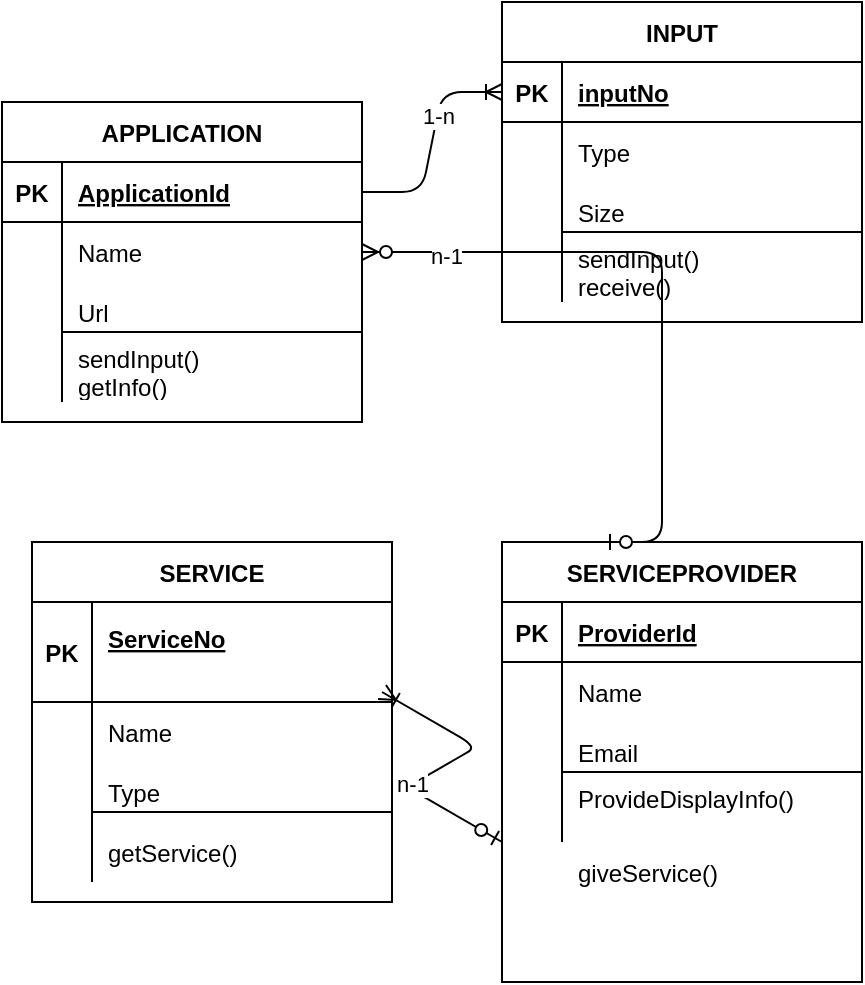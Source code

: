 <mxfile version="15.2.7" type="github">
  <diagram id="gNTGlM9QdNkEa6lOBbTF" name="Page-1">
    <mxGraphModel dx="946" dy="589" grid="1" gridSize="10" guides="1" tooltips="1" connect="1" arrows="1" fold="1" page="1" pageScale="1" pageWidth="850" pageHeight="1100" math="0" shadow="0">
      <root>
        <mxCell id="0" />
        <mxCell id="1" parent="0" />
        <mxCell id="rc0p9VyiuHvXQR9eddb2-8" value="APPLICATION" style="shape=table;startSize=30;container=1;collapsible=1;childLayout=tableLayout;fixedRows=1;rowLines=0;fontStyle=1;align=center;resizeLast=1;" vertex="1" parent="1">
          <mxGeometry x="10" y="430" width="180" height="160" as="geometry" />
        </mxCell>
        <mxCell id="rc0p9VyiuHvXQR9eddb2-9" value="" style="shape=partialRectangle;collapsible=0;dropTarget=0;pointerEvents=0;fillColor=none;top=0;left=0;bottom=1;right=0;points=[[0,0.5],[1,0.5]];portConstraint=eastwest;" vertex="1" parent="rc0p9VyiuHvXQR9eddb2-8">
          <mxGeometry y="30" width="180" height="30" as="geometry" />
        </mxCell>
        <mxCell id="rc0p9VyiuHvXQR9eddb2-10" value="PK" style="shape=partialRectangle;connectable=0;fillColor=none;top=0;left=0;bottom=0;right=0;fontStyle=1;overflow=hidden;" vertex="1" parent="rc0p9VyiuHvXQR9eddb2-9">
          <mxGeometry width="30" height="30" as="geometry" />
        </mxCell>
        <mxCell id="rc0p9VyiuHvXQR9eddb2-11" value="ApplicationId" style="shape=partialRectangle;connectable=0;fillColor=none;top=0;left=0;bottom=0;right=0;align=left;spacingLeft=6;fontStyle=5;overflow=hidden;" vertex="1" parent="rc0p9VyiuHvXQR9eddb2-9">
          <mxGeometry x="30" width="150" height="30" as="geometry" />
        </mxCell>
        <mxCell id="rc0p9VyiuHvXQR9eddb2-12" value="" style="shape=partialRectangle;collapsible=0;dropTarget=0;pointerEvents=0;fillColor=none;top=0;left=0;bottom=0;right=0;points=[[0,0.5],[1,0.5]];portConstraint=eastwest;" vertex="1" parent="rc0p9VyiuHvXQR9eddb2-8">
          <mxGeometry y="60" width="180" height="30" as="geometry" />
        </mxCell>
        <mxCell id="rc0p9VyiuHvXQR9eddb2-13" value="" style="shape=partialRectangle;connectable=0;fillColor=none;top=0;left=0;bottom=0;right=0;editable=1;overflow=hidden;" vertex="1" parent="rc0p9VyiuHvXQR9eddb2-12">
          <mxGeometry width="30" height="30" as="geometry" />
        </mxCell>
        <mxCell id="rc0p9VyiuHvXQR9eddb2-14" value="Name" style="shape=partialRectangle;connectable=0;fillColor=none;top=0;left=0;bottom=0;right=0;align=left;spacingLeft=6;overflow=hidden;" vertex="1" parent="rc0p9VyiuHvXQR9eddb2-12">
          <mxGeometry x="30" width="150" height="30" as="geometry" />
        </mxCell>
        <mxCell id="rc0p9VyiuHvXQR9eddb2-15" value="" style="shape=partialRectangle;collapsible=0;dropTarget=0;pointerEvents=0;fillColor=none;top=0;left=0;bottom=0;right=0;points=[[0,0.5],[1,0.5]];portConstraint=eastwest;" vertex="1" parent="rc0p9VyiuHvXQR9eddb2-8">
          <mxGeometry y="90" width="180" height="30" as="geometry" />
        </mxCell>
        <mxCell id="rc0p9VyiuHvXQR9eddb2-16" value="" style="shape=partialRectangle;connectable=0;fillColor=none;top=0;left=0;bottom=0;right=0;editable=1;overflow=hidden;" vertex="1" parent="rc0p9VyiuHvXQR9eddb2-15">
          <mxGeometry width="30" height="30" as="geometry" />
        </mxCell>
        <mxCell id="rc0p9VyiuHvXQR9eddb2-17" value="Url" style="shape=partialRectangle;connectable=0;fillColor=none;top=0;left=0;bottom=0;right=0;align=left;spacingLeft=6;overflow=hidden;" vertex="1" parent="rc0p9VyiuHvXQR9eddb2-15">
          <mxGeometry x="30" width="150" height="30" as="geometry" />
        </mxCell>
        <mxCell id="rc0p9VyiuHvXQR9eddb2-18" value="" style="shape=partialRectangle;collapsible=0;dropTarget=0;pointerEvents=0;fillColor=none;top=0;left=0;bottom=0;right=0;points=[[0,0.5],[1,0.5]];portConstraint=eastwest;" vertex="1" parent="rc0p9VyiuHvXQR9eddb2-8">
          <mxGeometry y="120" width="180" height="30" as="geometry" />
        </mxCell>
        <mxCell id="rc0p9VyiuHvXQR9eddb2-19" value="" style="shape=partialRectangle;connectable=0;fillColor=none;top=0;left=0;bottom=0;right=0;editable=1;overflow=hidden;" vertex="1" parent="rc0p9VyiuHvXQR9eddb2-18">
          <mxGeometry width="30" height="30" as="geometry" />
        </mxCell>
        <mxCell id="rc0p9VyiuHvXQR9eddb2-20" value="sendInput()&#xa;getInfo()" style="shape=partialRectangle;connectable=0;fillColor=none;top=0;left=0;bottom=0;right=0;align=left;spacingLeft=6;overflow=hidden;" vertex="1" parent="rc0p9VyiuHvXQR9eddb2-18">
          <mxGeometry x="30" width="150" height="30" as="geometry" />
        </mxCell>
        <mxCell id="rc0p9VyiuHvXQR9eddb2-21" value="INPUT" style="shape=table;startSize=30;container=1;collapsible=1;childLayout=tableLayout;fixedRows=1;rowLines=0;fontStyle=1;align=center;resizeLast=1;" vertex="1" parent="1">
          <mxGeometry x="260" y="380" width="180" height="160" as="geometry" />
        </mxCell>
        <mxCell id="rc0p9VyiuHvXQR9eddb2-22" value="" style="shape=partialRectangle;collapsible=0;dropTarget=0;pointerEvents=0;fillColor=none;top=0;left=0;bottom=1;right=0;points=[[0,0.5],[1,0.5]];portConstraint=eastwest;" vertex="1" parent="rc0p9VyiuHvXQR9eddb2-21">
          <mxGeometry y="30" width="180" height="30" as="geometry" />
        </mxCell>
        <mxCell id="rc0p9VyiuHvXQR9eddb2-23" value="PK" style="shape=partialRectangle;connectable=0;fillColor=none;top=0;left=0;bottom=0;right=0;fontStyle=1;overflow=hidden;" vertex="1" parent="rc0p9VyiuHvXQR9eddb2-22">
          <mxGeometry width="30" height="30" as="geometry" />
        </mxCell>
        <mxCell id="rc0p9VyiuHvXQR9eddb2-24" value="inputNo" style="shape=partialRectangle;connectable=0;fillColor=none;top=0;left=0;bottom=0;right=0;align=left;spacingLeft=6;fontStyle=5;overflow=hidden;" vertex="1" parent="rc0p9VyiuHvXQR9eddb2-22">
          <mxGeometry x="30" width="150" height="30" as="geometry" />
        </mxCell>
        <mxCell id="rc0p9VyiuHvXQR9eddb2-25" value="" style="shape=partialRectangle;collapsible=0;dropTarget=0;pointerEvents=0;fillColor=none;top=0;left=0;bottom=0;right=0;points=[[0,0.5],[1,0.5]];portConstraint=eastwest;" vertex="1" parent="rc0p9VyiuHvXQR9eddb2-21">
          <mxGeometry y="60" width="180" height="30" as="geometry" />
        </mxCell>
        <mxCell id="rc0p9VyiuHvXQR9eddb2-26" value="" style="shape=partialRectangle;connectable=0;fillColor=none;top=0;left=0;bottom=0;right=0;editable=1;overflow=hidden;" vertex="1" parent="rc0p9VyiuHvXQR9eddb2-25">
          <mxGeometry width="30" height="30" as="geometry" />
        </mxCell>
        <mxCell id="rc0p9VyiuHvXQR9eddb2-27" value="Type" style="shape=partialRectangle;connectable=0;fillColor=none;top=0;left=0;bottom=0;right=0;align=left;spacingLeft=6;overflow=hidden;" vertex="1" parent="rc0p9VyiuHvXQR9eddb2-25">
          <mxGeometry x="30" width="150" height="30" as="geometry" />
        </mxCell>
        <mxCell id="rc0p9VyiuHvXQR9eddb2-28" value="" style="shape=partialRectangle;collapsible=0;dropTarget=0;pointerEvents=0;fillColor=none;top=0;left=0;bottom=0;right=0;points=[[0,0.5],[1,0.5]];portConstraint=eastwest;" vertex="1" parent="rc0p9VyiuHvXQR9eddb2-21">
          <mxGeometry y="90" width="180" height="30" as="geometry" />
        </mxCell>
        <mxCell id="rc0p9VyiuHvXQR9eddb2-29" value="" style="shape=partialRectangle;connectable=0;fillColor=none;top=0;left=0;bottom=0;right=0;editable=1;overflow=hidden;" vertex="1" parent="rc0p9VyiuHvXQR9eddb2-28">
          <mxGeometry width="30" height="30" as="geometry" />
        </mxCell>
        <mxCell id="rc0p9VyiuHvXQR9eddb2-30" value="Size" style="shape=partialRectangle;connectable=0;fillColor=none;top=0;left=0;bottom=0;right=0;align=left;spacingLeft=6;overflow=hidden;" vertex="1" parent="rc0p9VyiuHvXQR9eddb2-28">
          <mxGeometry x="30" width="150" height="30" as="geometry" />
        </mxCell>
        <mxCell id="rc0p9VyiuHvXQR9eddb2-31" value="" style="shape=partialRectangle;collapsible=0;dropTarget=0;pointerEvents=0;fillColor=none;top=0;left=0;bottom=0;right=0;points=[[0,0.5],[1,0.5]];portConstraint=eastwest;" vertex="1" parent="rc0p9VyiuHvXQR9eddb2-21">
          <mxGeometry y="120" width="180" height="30" as="geometry" />
        </mxCell>
        <mxCell id="rc0p9VyiuHvXQR9eddb2-32" value="" style="shape=partialRectangle;connectable=0;fillColor=none;top=0;left=0;bottom=0;right=0;editable=1;overflow=hidden;" vertex="1" parent="rc0p9VyiuHvXQR9eddb2-31">
          <mxGeometry width="30" height="30" as="geometry" />
        </mxCell>
        <mxCell id="rc0p9VyiuHvXQR9eddb2-33" value="sendInput()&#xa;receive()" style="shape=partialRectangle;connectable=0;fillColor=none;top=0;left=0;bottom=0;right=0;align=left;spacingLeft=6;overflow=hidden;" vertex="1" parent="rc0p9VyiuHvXQR9eddb2-31">
          <mxGeometry x="30" width="150" height="30" as="geometry" />
        </mxCell>
        <mxCell id="rc0p9VyiuHvXQR9eddb2-34" value="" style="line;strokeWidth=1;rotatable=0;dashed=0;labelPosition=right;align=left;verticalAlign=middle;spacingTop=0;spacingLeft=6;points=[];portConstraint=eastwest;" vertex="1" parent="1">
          <mxGeometry x="40" y="540" width="150" height="10" as="geometry" />
        </mxCell>
        <mxCell id="rc0p9VyiuHvXQR9eddb2-35" value="" style="line;strokeWidth=1;rotatable=0;dashed=0;labelPosition=right;align=left;verticalAlign=middle;spacingTop=0;spacingLeft=6;points=[];portConstraint=eastwest;" vertex="1" parent="1">
          <mxGeometry x="290" y="490" width="150" height="10" as="geometry" />
        </mxCell>
        <mxCell id="rc0p9VyiuHvXQR9eddb2-36" value="" style="edgeStyle=entityRelationEdgeStyle;fontSize=12;html=1;endArrow=ERoneToMany;exitX=1;exitY=0.5;exitDx=0;exitDy=0;entryX=0;entryY=0.5;entryDx=0;entryDy=0;" edge="1" parent="1" source="rc0p9VyiuHvXQR9eddb2-9" target="rc0p9VyiuHvXQR9eddb2-22">
          <mxGeometry width="100" height="100" relative="1" as="geometry">
            <mxPoint x="175" y="560" as="sourcePoint" />
            <mxPoint x="240" y="470" as="targetPoint" />
          </mxGeometry>
        </mxCell>
        <mxCell id="rc0p9VyiuHvXQR9eddb2-37" value="1-n" style="edgeLabel;html=1;align=center;verticalAlign=middle;resizable=0;points=[];" vertex="1" connectable="0" parent="rc0p9VyiuHvXQR9eddb2-36">
          <mxGeometry x="0.24" relative="1" as="geometry">
            <mxPoint as="offset" />
          </mxGeometry>
        </mxCell>
        <mxCell id="rc0p9VyiuHvXQR9eddb2-38" value="SERVICE" style="shape=table;startSize=30;container=1;collapsible=1;childLayout=tableLayout;fixedRows=1;rowLines=0;fontStyle=1;align=center;resizeLast=1;" vertex="1" parent="1">
          <mxGeometry x="25" y="650" width="180" height="180" as="geometry" />
        </mxCell>
        <mxCell id="rc0p9VyiuHvXQR9eddb2-39" value="" style="shape=partialRectangle;collapsible=0;dropTarget=0;pointerEvents=0;fillColor=none;top=0;left=0;bottom=1;right=0;points=[[0,0.5],[1,0.5]];portConstraint=eastwest;" vertex="1" parent="rc0p9VyiuHvXQR9eddb2-38">
          <mxGeometry y="30" width="180" height="50" as="geometry" />
        </mxCell>
        <mxCell id="rc0p9VyiuHvXQR9eddb2-40" value="PK" style="shape=partialRectangle;connectable=0;fillColor=none;top=0;left=0;bottom=0;right=0;fontStyle=1;overflow=hidden;" vertex="1" parent="rc0p9VyiuHvXQR9eddb2-39">
          <mxGeometry width="30" height="50" as="geometry" />
        </mxCell>
        <mxCell id="rc0p9VyiuHvXQR9eddb2-41" value="ServiceNo&#xa;" style="shape=partialRectangle;connectable=0;fillColor=none;top=0;left=0;bottom=0;right=0;align=left;spacingLeft=6;fontStyle=5;overflow=hidden;" vertex="1" parent="rc0p9VyiuHvXQR9eddb2-39">
          <mxGeometry x="30" width="150" height="50" as="geometry" />
        </mxCell>
        <mxCell id="rc0p9VyiuHvXQR9eddb2-42" value="" style="shape=partialRectangle;collapsible=0;dropTarget=0;pointerEvents=0;fillColor=none;top=0;left=0;bottom=0;right=0;points=[[0,0.5],[1,0.5]];portConstraint=eastwest;" vertex="1" parent="rc0p9VyiuHvXQR9eddb2-38">
          <mxGeometry y="80" width="180" height="30" as="geometry" />
        </mxCell>
        <mxCell id="rc0p9VyiuHvXQR9eddb2-43" value="" style="shape=partialRectangle;connectable=0;fillColor=none;top=0;left=0;bottom=0;right=0;editable=1;overflow=hidden;" vertex="1" parent="rc0p9VyiuHvXQR9eddb2-42">
          <mxGeometry width="30" height="30" as="geometry" />
        </mxCell>
        <mxCell id="rc0p9VyiuHvXQR9eddb2-44" value="Name" style="shape=partialRectangle;connectable=0;fillColor=none;top=0;left=0;bottom=0;right=0;align=left;spacingLeft=6;overflow=hidden;" vertex="1" parent="rc0p9VyiuHvXQR9eddb2-42">
          <mxGeometry x="30" width="150" height="30" as="geometry" />
        </mxCell>
        <mxCell id="rc0p9VyiuHvXQR9eddb2-45" value="" style="shape=partialRectangle;collapsible=0;dropTarget=0;pointerEvents=0;fillColor=none;top=0;left=0;bottom=0;right=0;points=[[0,0.5],[1,0.5]];portConstraint=eastwest;" vertex="1" parent="rc0p9VyiuHvXQR9eddb2-38">
          <mxGeometry y="110" width="180" height="30" as="geometry" />
        </mxCell>
        <mxCell id="rc0p9VyiuHvXQR9eddb2-46" value="" style="shape=partialRectangle;connectable=0;fillColor=none;top=0;left=0;bottom=0;right=0;editable=1;overflow=hidden;" vertex="1" parent="rc0p9VyiuHvXQR9eddb2-45">
          <mxGeometry width="30" height="30" as="geometry" />
        </mxCell>
        <mxCell id="rc0p9VyiuHvXQR9eddb2-47" value="Type" style="shape=partialRectangle;connectable=0;fillColor=none;top=0;left=0;bottom=0;right=0;align=left;spacingLeft=6;overflow=hidden;" vertex="1" parent="rc0p9VyiuHvXQR9eddb2-45">
          <mxGeometry x="30" width="150" height="30" as="geometry" />
        </mxCell>
        <mxCell id="rc0p9VyiuHvXQR9eddb2-48" value="" style="shape=partialRectangle;collapsible=0;dropTarget=0;pointerEvents=0;fillColor=none;top=0;left=0;bottom=0;right=0;points=[[0,0.5],[1,0.5]];portConstraint=eastwest;" vertex="1" parent="rc0p9VyiuHvXQR9eddb2-38">
          <mxGeometry y="140" width="180" height="30" as="geometry" />
        </mxCell>
        <mxCell id="rc0p9VyiuHvXQR9eddb2-49" value="" style="shape=partialRectangle;connectable=0;fillColor=none;top=0;left=0;bottom=0;right=0;editable=1;overflow=hidden;" vertex="1" parent="rc0p9VyiuHvXQR9eddb2-48">
          <mxGeometry width="30" height="30" as="geometry" />
        </mxCell>
        <mxCell id="rc0p9VyiuHvXQR9eddb2-50" value="getService()" style="shape=partialRectangle;connectable=0;fillColor=none;top=0;left=0;bottom=0;right=0;align=left;spacingLeft=6;overflow=hidden;" vertex="1" parent="rc0p9VyiuHvXQR9eddb2-48">
          <mxGeometry x="30" width="150" height="30" as="geometry" />
        </mxCell>
        <mxCell id="rc0p9VyiuHvXQR9eddb2-51" value="" style="line;strokeWidth=1;rotatable=0;dashed=0;labelPosition=right;align=left;verticalAlign=middle;spacingTop=0;spacingLeft=6;points=[];portConstraint=eastwest;" vertex="1" parent="1">
          <mxGeometry x="55" y="780" width="150" height="10" as="geometry" />
        </mxCell>
        <mxCell id="rc0p9VyiuHvXQR9eddb2-52" value="SERVICEPROVIDER" style="shape=table;startSize=30;container=1;collapsible=1;childLayout=tableLayout;fixedRows=1;rowLines=0;fontStyle=1;align=center;resizeLast=1;" vertex="1" parent="1">
          <mxGeometry x="260" y="650" width="180" height="220" as="geometry" />
        </mxCell>
        <mxCell id="rc0p9VyiuHvXQR9eddb2-53" value="" style="shape=partialRectangle;collapsible=0;dropTarget=0;pointerEvents=0;fillColor=none;top=0;left=0;bottom=1;right=0;points=[[0,0.5],[1,0.5]];portConstraint=eastwest;" vertex="1" parent="rc0p9VyiuHvXQR9eddb2-52">
          <mxGeometry y="30" width="180" height="30" as="geometry" />
        </mxCell>
        <mxCell id="rc0p9VyiuHvXQR9eddb2-54" value="PK" style="shape=partialRectangle;connectable=0;fillColor=none;top=0;left=0;bottom=0;right=0;fontStyle=1;overflow=hidden;" vertex="1" parent="rc0p9VyiuHvXQR9eddb2-53">
          <mxGeometry width="30" height="30" as="geometry" />
        </mxCell>
        <mxCell id="rc0p9VyiuHvXQR9eddb2-55" value="ProviderId" style="shape=partialRectangle;connectable=0;fillColor=none;top=0;left=0;bottom=0;right=0;align=left;spacingLeft=6;fontStyle=5;overflow=hidden;" vertex="1" parent="rc0p9VyiuHvXQR9eddb2-53">
          <mxGeometry x="30" width="150" height="30" as="geometry" />
        </mxCell>
        <mxCell id="rc0p9VyiuHvXQR9eddb2-56" value="" style="shape=partialRectangle;collapsible=0;dropTarget=0;pointerEvents=0;fillColor=none;top=0;left=0;bottom=0;right=0;points=[[0,0.5],[1,0.5]];portConstraint=eastwest;" vertex="1" parent="rc0p9VyiuHvXQR9eddb2-52">
          <mxGeometry y="60" width="180" height="30" as="geometry" />
        </mxCell>
        <mxCell id="rc0p9VyiuHvXQR9eddb2-57" value="" style="shape=partialRectangle;connectable=0;fillColor=none;top=0;left=0;bottom=0;right=0;editable=1;overflow=hidden;" vertex="1" parent="rc0p9VyiuHvXQR9eddb2-56">
          <mxGeometry width="30" height="30" as="geometry" />
        </mxCell>
        <mxCell id="rc0p9VyiuHvXQR9eddb2-58" value="Name" style="shape=partialRectangle;connectable=0;fillColor=none;top=0;left=0;bottom=0;right=0;align=left;spacingLeft=6;overflow=hidden;" vertex="1" parent="rc0p9VyiuHvXQR9eddb2-56">
          <mxGeometry x="30" width="150" height="30" as="geometry" />
        </mxCell>
        <mxCell id="rc0p9VyiuHvXQR9eddb2-59" value="" style="shape=partialRectangle;collapsible=0;dropTarget=0;pointerEvents=0;fillColor=none;top=0;left=0;bottom=0;right=0;points=[[0,0.5],[1,0.5]];portConstraint=eastwest;" vertex="1" parent="rc0p9VyiuHvXQR9eddb2-52">
          <mxGeometry y="90" width="180" height="30" as="geometry" />
        </mxCell>
        <mxCell id="rc0p9VyiuHvXQR9eddb2-60" value="" style="shape=partialRectangle;connectable=0;fillColor=none;top=0;left=0;bottom=0;right=0;editable=1;overflow=hidden;" vertex="1" parent="rc0p9VyiuHvXQR9eddb2-59">
          <mxGeometry width="30" height="30" as="geometry" />
        </mxCell>
        <mxCell id="rc0p9VyiuHvXQR9eddb2-61" value="Email" style="shape=partialRectangle;connectable=0;fillColor=none;top=0;left=0;bottom=0;right=0;align=left;spacingLeft=6;overflow=hidden;" vertex="1" parent="rc0p9VyiuHvXQR9eddb2-59">
          <mxGeometry x="30" width="150" height="30" as="geometry" />
        </mxCell>
        <mxCell id="rc0p9VyiuHvXQR9eddb2-62" value="" style="shape=partialRectangle;collapsible=0;dropTarget=0;pointerEvents=0;fillColor=none;top=0;left=0;bottom=0;right=0;points=[[0,0.5],[1,0.5]];portConstraint=eastwest;" vertex="1" parent="rc0p9VyiuHvXQR9eddb2-52">
          <mxGeometry y="120" width="180" height="30" as="geometry" />
        </mxCell>
        <mxCell id="rc0p9VyiuHvXQR9eddb2-63" value="" style="shape=partialRectangle;connectable=0;fillColor=none;top=0;left=0;bottom=0;right=0;editable=1;overflow=hidden;" vertex="1" parent="rc0p9VyiuHvXQR9eddb2-62">
          <mxGeometry width="30" height="30" as="geometry" />
        </mxCell>
        <mxCell id="rc0p9VyiuHvXQR9eddb2-64" value="ProvideDisplayInfo()&#xa;" style="shape=partialRectangle;connectable=0;fillColor=none;top=0;left=0;bottom=0;right=0;align=left;spacingLeft=6;overflow=hidden;" vertex="1" parent="rc0p9VyiuHvXQR9eddb2-62">
          <mxGeometry x="30" width="150" height="30" as="geometry" />
        </mxCell>
        <mxCell id="rc0p9VyiuHvXQR9eddb2-65" value="giveService()" style="shape=partialRectangle;connectable=0;fillColor=none;top=0;left=0;bottom=0;right=0;align=left;spacingLeft=6;overflow=hidden;" vertex="1" parent="1">
          <mxGeometry x="290" y="800" width="150" height="30" as="geometry" />
        </mxCell>
        <mxCell id="rc0p9VyiuHvXQR9eddb2-66" value="" style="line;strokeWidth=1;rotatable=0;dashed=0;labelPosition=right;align=left;verticalAlign=middle;spacingTop=0;spacingLeft=6;points=[];portConstraint=eastwest;" vertex="1" parent="1">
          <mxGeometry x="290" y="760" width="150" height="10" as="geometry" />
        </mxCell>
        <mxCell id="rc0p9VyiuHvXQR9eddb2-69" value="" style="edgeStyle=entityRelationEdgeStyle;fontSize=12;html=1;endArrow=ERzeroToMany;startArrow=ERzeroToOne;" edge="1" parent="1" target="rc0p9VyiuHvXQR9eddb2-12">
          <mxGeometry width="100" height="100" relative="1" as="geometry">
            <mxPoint x="310" y="650" as="sourcePoint" />
            <mxPoint x="220" y="520" as="targetPoint" />
          </mxGeometry>
        </mxCell>
        <mxCell id="rc0p9VyiuHvXQR9eddb2-71" value="n-1" style="edgeLabel;html=1;align=center;verticalAlign=middle;resizable=0;points=[];" vertex="1" connectable="0" parent="rc0p9VyiuHvXQR9eddb2-69">
          <mxGeometry x="0.742" y="2" relative="1" as="geometry">
            <mxPoint as="offset" />
          </mxGeometry>
        </mxCell>
        <mxCell id="rc0p9VyiuHvXQR9eddb2-72" value="" style="edgeStyle=isometricEdgeStyle;fontSize=12;html=1;endArrow=ERoneToMany;startArrow=ERzeroToOne;elbow=vertical;exitX=0;exitY=1;exitDx=0;exitDy=0;exitPerimeter=0;" edge="1" parent="1" source="rc0p9VyiuHvXQR9eddb2-62">
          <mxGeometry width="100" height="100" relative="1" as="geometry">
            <mxPoint x="250" y="795" as="sourcePoint" />
            <mxPoint x="200" y="725" as="targetPoint" />
          </mxGeometry>
        </mxCell>
        <mxCell id="rc0p9VyiuHvXQR9eddb2-74" value="n-1" style="edgeLabel;html=1;align=center;verticalAlign=middle;resizable=0;points=[];" vertex="1" connectable="0" parent="rc0p9VyiuHvXQR9eddb2-72">
          <mxGeometry x="-0.283" y="-3" relative="1" as="geometry">
            <mxPoint as="offset" />
          </mxGeometry>
        </mxCell>
      </root>
    </mxGraphModel>
  </diagram>
</mxfile>
